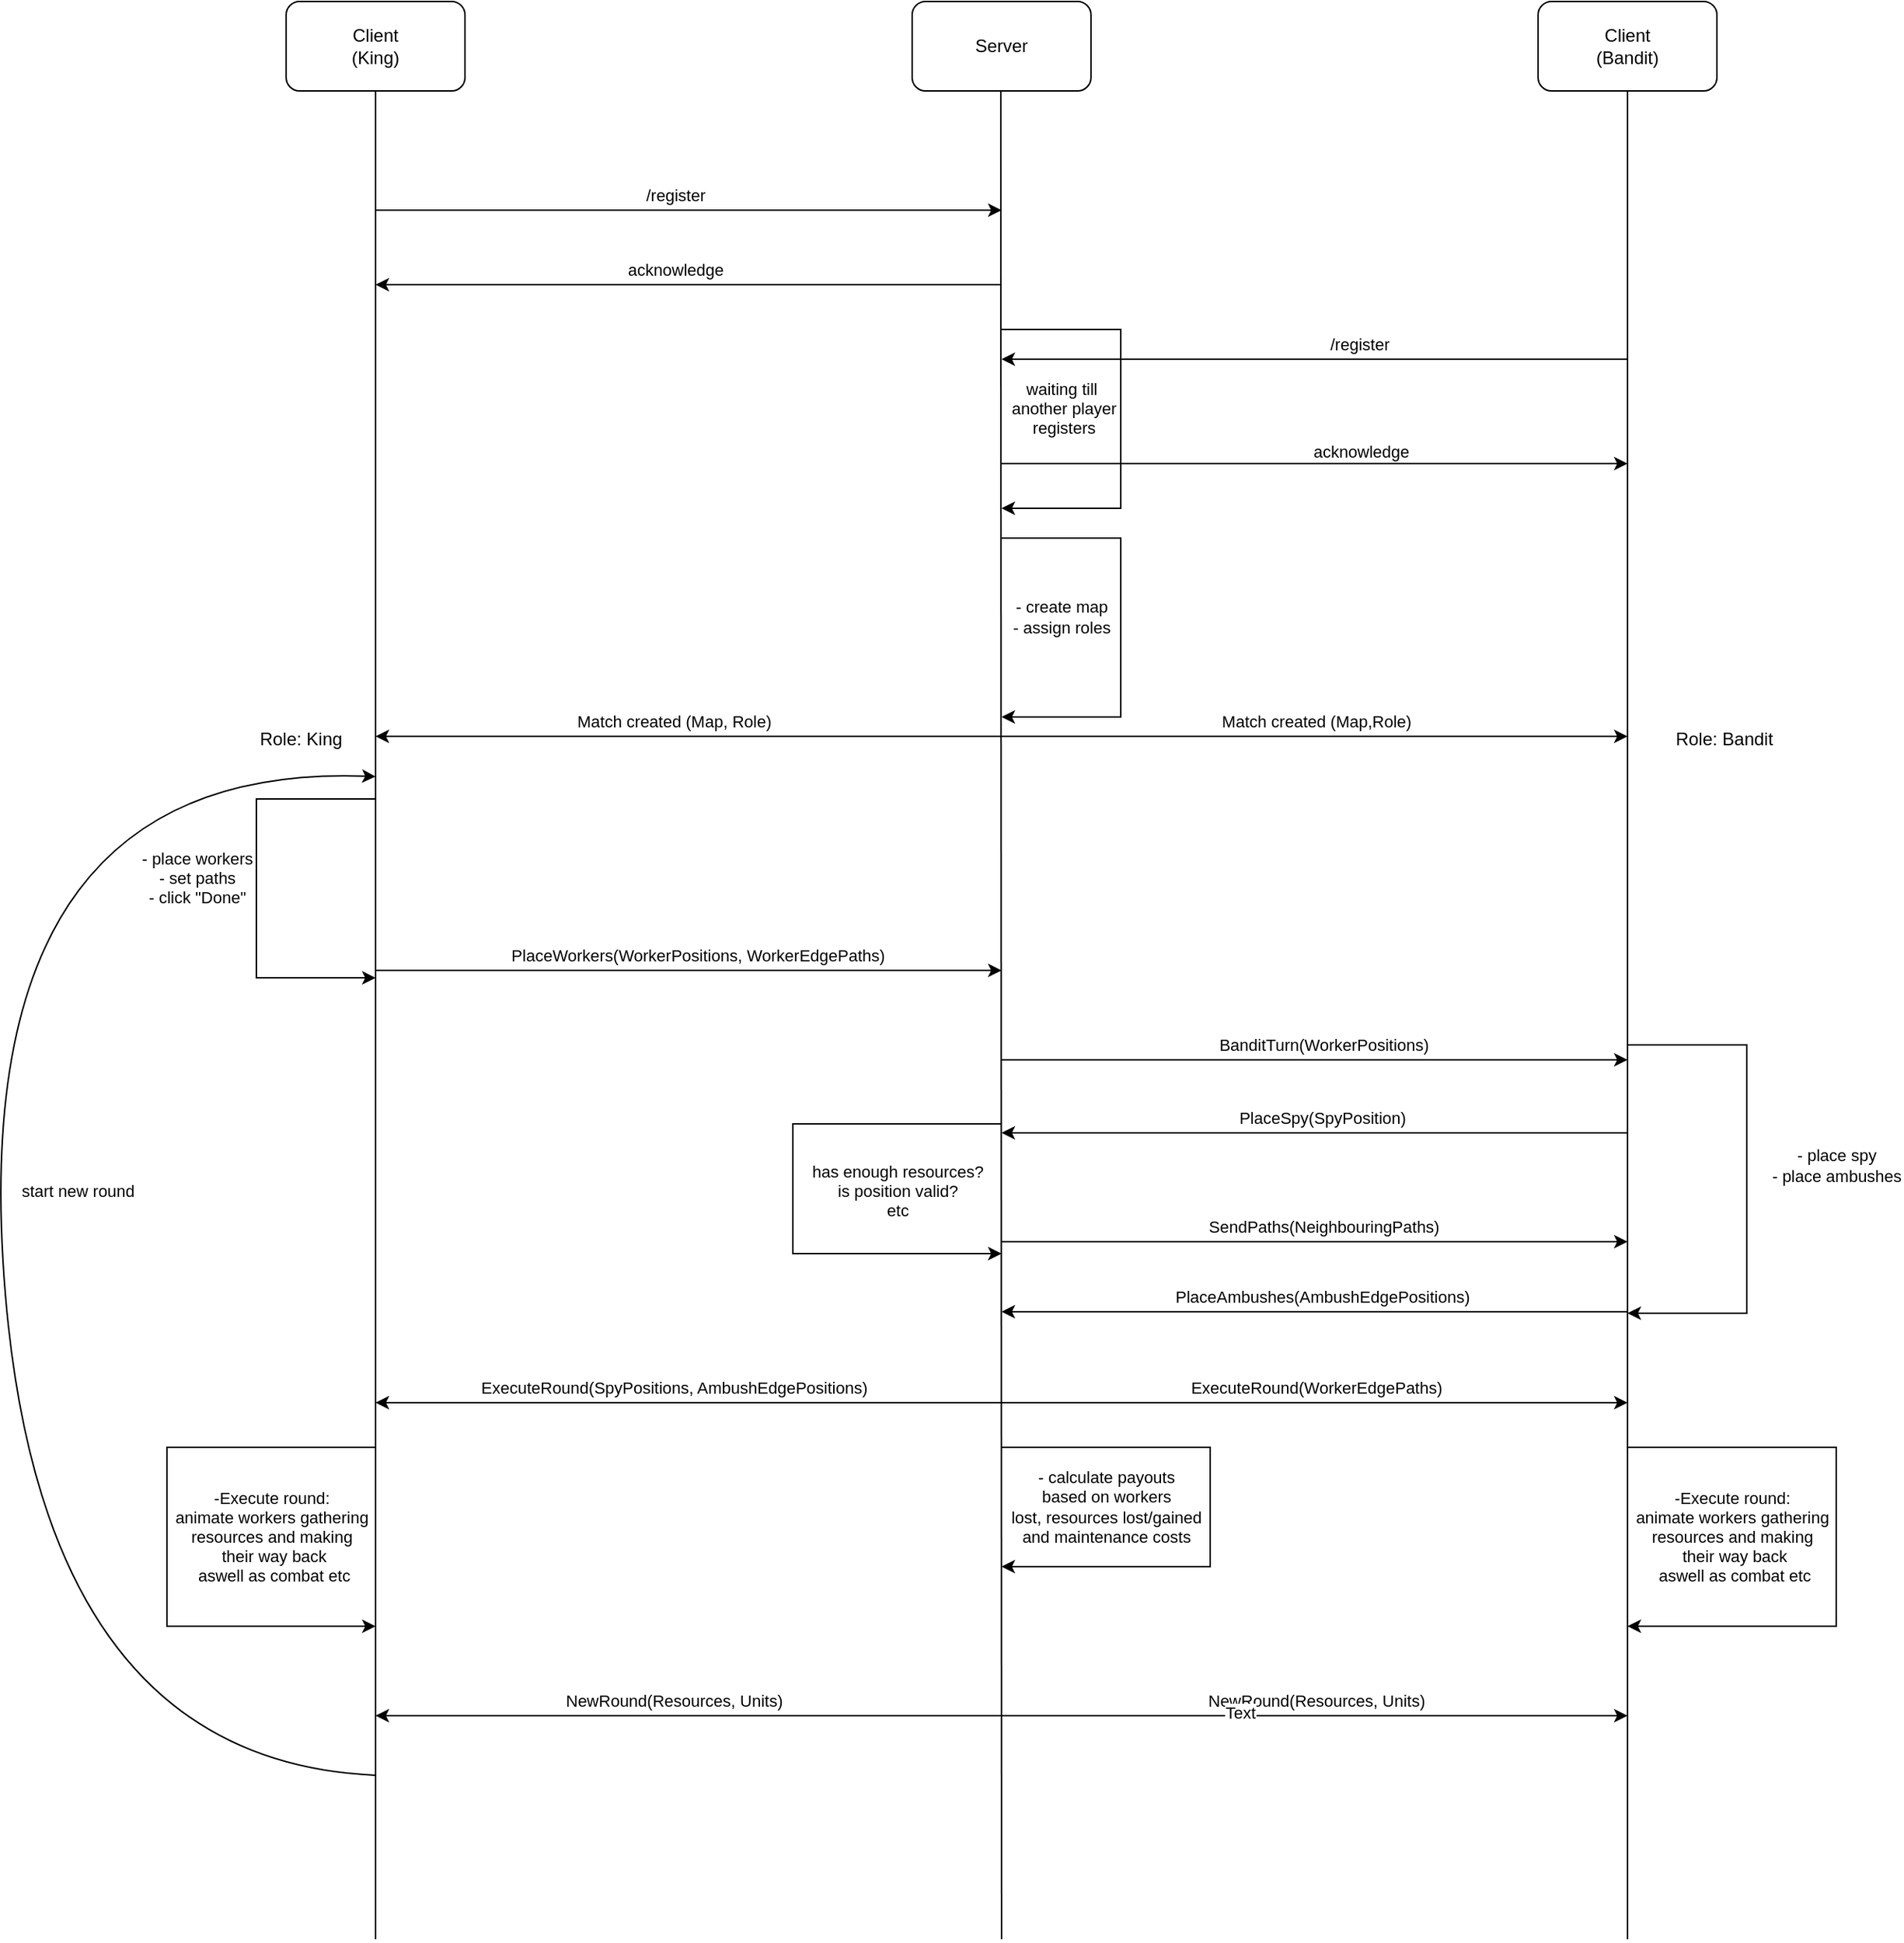 <mxfile version="27.0.9">
  <diagram name="Seite-1" id="fxx5jFOMZ01fNNVx4IpS">
    <mxGraphModel grid="1" page="1" gridSize="10" guides="1" tooltips="1" connect="1" arrows="1" fold="1" pageScale="1" pageWidth="827" pageHeight="1169" math="0" shadow="0">
      <root>
        <mxCell id="0" />
        <mxCell id="1" parent="0" />
        <mxCell id="eWgzA2gBGH-hbVQtJtuc-1" value="Client&lt;div&gt;(King)&lt;/div&gt;" style="rounded=1;whiteSpace=wrap;html=1;" vertex="1" parent="1">
          <mxGeometry x="-80" y="50" width="120" height="60" as="geometry" />
        </mxCell>
        <mxCell id="eWgzA2gBGH-hbVQtJtuc-2" value="Server" style="rounded=1;whiteSpace=wrap;html=1;" vertex="1" parent="1">
          <mxGeometry x="340" y="50" width="120" height="60" as="geometry" />
        </mxCell>
        <mxCell id="eWgzA2gBGH-hbVQtJtuc-3" value="" style="endArrow=none;html=1;rounded=0;entryX=0.5;entryY=1;entryDx=0;entryDy=0;" edge="1" parent="1" target="eWgzA2gBGH-hbVQtJtuc-1">
          <mxGeometry width="50" height="50" relative="1" as="geometry">
            <mxPoint x="-20" y="1350" as="sourcePoint" />
            <mxPoint x="190" y="180" as="targetPoint" />
          </mxGeometry>
        </mxCell>
        <mxCell id="eWgzA2gBGH-hbVQtJtuc-4" value="" style="endArrow=none;html=1;rounded=0;entryX=0.5;entryY=1;entryDx=0;entryDy=0;" edge="1" parent="1">
          <mxGeometry width="50" height="50" relative="1" as="geometry">
            <mxPoint x="400" y="1350" as="sourcePoint" />
            <mxPoint x="399.5" y="110" as="targetPoint" />
          </mxGeometry>
        </mxCell>
        <mxCell id="eWgzA2gBGH-hbVQtJtuc-5" value="" style="endArrow=classic;html=1;rounded=0;" edge="1" parent="1">
          <mxGeometry width="50" height="50" relative="1" as="geometry">
            <mxPoint x="-20" y="190" as="sourcePoint" />
            <mxPoint x="400" y="190" as="targetPoint" />
          </mxGeometry>
        </mxCell>
        <mxCell id="eWgzA2gBGH-hbVQtJtuc-6" value="/register" style="edgeLabel;html=1;align=center;verticalAlign=middle;resizable=0;points=[];" vertex="1" connectable="0" parent="eWgzA2gBGH-hbVQtJtuc-5">
          <mxGeometry x="-0.284" y="1" relative="1" as="geometry">
            <mxPoint x="50" y="-9" as="offset" />
          </mxGeometry>
        </mxCell>
        <mxCell id="eWgzA2gBGH-hbVQtJtuc-7" value="" style="endArrow=classic;html=1;rounded=0;" edge="1" parent="1">
          <mxGeometry width="50" height="50" relative="1" as="geometry">
            <mxPoint x="400" y="240" as="sourcePoint" />
            <mxPoint x="-20" y="240" as="targetPoint" />
          </mxGeometry>
        </mxCell>
        <mxCell id="eWgzA2gBGH-hbVQtJtuc-9" value="acknowledge" style="edgeLabel;html=1;align=center;verticalAlign=middle;resizable=0;points=[];" vertex="1" connectable="0" parent="eWgzA2gBGH-hbVQtJtuc-7">
          <mxGeometry x="0.098" y="-1" relative="1" as="geometry">
            <mxPoint x="11" y="-9" as="offset" />
          </mxGeometry>
        </mxCell>
        <mxCell id="eWgzA2gBGH-hbVQtJtuc-11" value="" style="endArrow=classic;html=1;rounded=0;" edge="1" parent="1">
          <mxGeometry width="50" height="50" relative="1" as="geometry">
            <mxPoint x="400" y="543" as="sourcePoint" />
            <mxPoint x="-20" y="543" as="targetPoint" />
          </mxGeometry>
        </mxCell>
        <mxCell id="eWgzA2gBGH-hbVQtJtuc-12" value="Match created (Map, Role)" style="edgeLabel;html=1;align=center;verticalAlign=middle;resizable=0;points=[];" vertex="1" connectable="0" parent="eWgzA2gBGH-hbVQtJtuc-11">
          <mxGeometry x="0.05" y="4" relative="1" as="geometry">
            <mxPoint y="-14" as="offset" />
          </mxGeometry>
        </mxCell>
        <mxCell id="eWgzA2gBGH-hbVQtJtuc-16" value="" style="endArrow=classic;html=1;rounded=0;" edge="1" parent="1">
          <mxGeometry width="50" height="50" relative="1" as="geometry">
            <mxPoint x="400" y="270" as="sourcePoint" />
            <mxPoint x="400" y="390" as="targetPoint" />
            <Array as="points">
              <mxPoint x="480" y="270" />
              <mxPoint x="480" y="390" />
            </Array>
          </mxGeometry>
        </mxCell>
        <mxCell id="eWgzA2gBGH-hbVQtJtuc-17" value="waiting till&lt;div&gt;&amp;nbsp;another player&lt;/div&gt;&lt;div&gt;&amp;nbsp;registers&lt;/div&gt;" style="edgeLabel;html=1;align=center;verticalAlign=middle;resizable=0;points=[];" vertex="1" connectable="0" parent="eWgzA2gBGH-hbVQtJtuc-16">
          <mxGeometry x="-0.077" y="2" relative="1" as="geometry">
            <mxPoint x="-42" y="4" as="offset" />
          </mxGeometry>
        </mxCell>
        <mxCell id="d10clvRr6z6SAR1OEOvQ-1" value="Client&lt;br&gt;(Bandit)" style="rounded=1;whiteSpace=wrap;html=1;" vertex="1" parent="1">
          <mxGeometry x="760" y="50" width="120" height="60" as="geometry" />
        </mxCell>
        <mxCell id="d10clvRr6z6SAR1OEOvQ-2" value="" style="endArrow=none;html=1;rounded=0;entryX=0.5;entryY=1;entryDx=0;entryDy=0;" edge="1" parent="1" target="d10clvRr6z6SAR1OEOvQ-1">
          <mxGeometry width="50" height="50" relative="1" as="geometry">
            <mxPoint x="820" y="1350" as="sourcePoint" />
            <mxPoint x="1030" y="180" as="targetPoint" />
          </mxGeometry>
        </mxCell>
        <mxCell id="d10clvRr6z6SAR1OEOvQ-3" value="" style="endArrow=classic;html=1;rounded=0;" edge="1" parent="1">
          <mxGeometry width="50" height="50" relative="1" as="geometry">
            <mxPoint x="820" y="290" as="sourcePoint" />
            <mxPoint x="400" y="290" as="targetPoint" />
          </mxGeometry>
        </mxCell>
        <mxCell id="d10clvRr6z6SAR1OEOvQ-4" value="/register" style="edgeLabel;html=1;align=center;verticalAlign=middle;resizable=0;points=[];" vertex="1" connectable="0" parent="d10clvRr6z6SAR1OEOvQ-3">
          <mxGeometry x="-0.284" y="1" relative="1" as="geometry">
            <mxPoint x="-30" y="-11" as="offset" />
          </mxGeometry>
        </mxCell>
        <mxCell id="d10clvRr6z6SAR1OEOvQ-5" value="" style="endArrow=classic;html=1;rounded=0;" edge="1" parent="1">
          <mxGeometry width="50" height="50" relative="1" as="geometry">
            <mxPoint x="400" y="360" as="sourcePoint" />
            <mxPoint x="820" y="360" as="targetPoint" />
          </mxGeometry>
        </mxCell>
        <mxCell id="d10clvRr6z6SAR1OEOvQ-6" value="acknowledge" style="edgeLabel;html=1;align=center;verticalAlign=middle;resizable=0;points=[];" vertex="1" connectable="0" parent="d10clvRr6z6SAR1OEOvQ-5">
          <mxGeometry x="0.098" y="-1" relative="1" as="geometry">
            <mxPoint x="10" y="-9" as="offset" />
          </mxGeometry>
        </mxCell>
        <mxCell id="d10clvRr6z6SAR1OEOvQ-13" value="" style="endArrow=classic;html=1;rounded=0;" edge="1" parent="1">
          <mxGeometry width="50" height="50" relative="1" as="geometry">
            <mxPoint x="400" y="543" as="sourcePoint" />
            <mxPoint x="820" y="543" as="targetPoint" />
          </mxGeometry>
        </mxCell>
        <mxCell id="d10clvRr6z6SAR1OEOvQ-14" value="Match created (Map,Role)" style="edgeLabel;html=1;align=center;verticalAlign=middle;resizable=0;points=[];" vertex="1" connectable="0" parent="d10clvRr6z6SAR1OEOvQ-13">
          <mxGeometry x="-0.094" y="-1" relative="1" as="geometry">
            <mxPoint x="20" y="-11" as="offset" />
          </mxGeometry>
        </mxCell>
        <mxCell id="d10clvRr6z6SAR1OEOvQ-16" value="" style="endArrow=classic;html=1;rounded=0;" edge="1" parent="1">
          <mxGeometry width="50" height="50" relative="1" as="geometry">
            <mxPoint x="400" y="410" as="sourcePoint" />
            <mxPoint x="400" y="530" as="targetPoint" />
            <Array as="points">
              <mxPoint x="480" y="410" />
              <mxPoint x="480" y="530" />
            </Array>
          </mxGeometry>
        </mxCell>
        <mxCell id="d10clvRr6z6SAR1OEOvQ-17" value="- create map&lt;br&gt;- assign roles" style="edgeLabel;html=1;align=center;verticalAlign=middle;resizable=0;points=[];" vertex="1" connectable="0" parent="d10clvRr6z6SAR1OEOvQ-16">
          <mxGeometry x="-0.077" y="2" relative="1" as="geometry">
            <mxPoint x="-42" y="4" as="offset" />
          </mxGeometry>
        </mxCell>
        <mxCell id="d10clvRr6z6SAR1OEOvQ-18" value="Role: King" style="text;html=1;align=center;verticalAlign=middle;whiteSpace=wrap;rounded=0;" vertex="1" parent="1">
          <mxGeometry x="-100" y="530" width="60" height="30" as="geometry" />
        </mxCell>
        <mxCell id="d10clvRr6z6SAR1OEOvQ-19" value="Role: Bandit" style="text;html=1;align=center;verticalAlign=middle;whiteSpace=wrap;rounded=0;" vertex="1" parent="1">
          <mxGeometry x="850" y="530" width="70" height="30" as="geometry" />
        </mxCell>
        <mxCell id="d10clvRr6z6SAR1OEOvQ-20" value="" style="endArrow=classic;html=1;rounded=0;" edge="1" parent="1">
          <mxGeometry width="50" height="50" relative="1" as="geometry">
            <mxPoint x="-20" y="700" as="sourcePoint" />
            <mxPoint x="400" y="700" as="targetPoint" />
          </mxGeometry>
        </mxCell>
        <mxCell id="d10clvRr6z6SAR1OEOvQ-21" value="PlaceWorkers(WorkerPositions, WorkerEdgePaths)" style="edgeLabel;html=1;align=center;verticalAlign=middle;resizable=0;points=[];" vertex="1" connectable="0" parent="d10clvRr6z6SAR1OEOvQ-20">
          <mxGeometry x="0.028" y="1" relative="1" as="geometry">
            <mxPoint y="-9" as="offset" />
          </mxGeometry>
        </mxCell>
        <mxCell id="d10clvRr6z6SAR1OEOvQ-23" value="" style="endArrow=classic;html=1;rounded=0;" edge="1" parent="1">
          <mxGeometry width="50" height="50" relative="1" as="geometry">
            <mxPoint x="-20" y="585" as="sourcePoint" />
            <mxPoint x="-20" y="705" as="targetPoint" />
            <Array as="points">
              <mxPoint x="-100" y="585" />
              <mxPoint x="-100" y="705" />
            </Array>
          </mxGeometry>
        </mxCell>
        <mxCell id="d10clvRr6z6SAR1OEOvQ-24" value="- place workers&lt;br&gt;- set paths&lt;br&gt;- click &quot;Done&quot;" style="edgeLabel;html=1;align=center;verticalAlign=middle;resizable=0;points=[];" vertex="1" connectable="0" parent="d10clvRr6z6SAR1OEOvQ-23">
          <mxGeometry x="-0.077" y="2" relative="1" as="geometry">
            <mxPoint x="-42" y="4" as="offset" />
          </mxGeometry>
        </mxCell>
        <mxCell id="d10clvRr6z6SAR1OEOvQ-25" value="" style="endArrow=classic;html=1;rounded=0;" edge="1" parent="1">
          <mxGeometry width="50" height="50" relative="1" as="geometry">
            <mxPoint x="400" y="760" as="sourcePoint" />
            <mxPoint x="820" y="760" as="targetPoint" />
          </mxGeometry>
        </mxCell>
        <mxCell id="d10clvRr6z6SAR1OEOvQ-26" value="BanditTurn(WorkerPositions)" style="edgeLabel;html=1;align=center;verticalAlign=middle;resizable=0;points=[];" vertex="1" connectable="0" parent="d10clvRr6z6SAR1OEOvQ-25">
          <mxGeometry x="0.028" y="1" relative="1" as="geometry">
            <mxPoint y="-9" as="offset" />
          </mxGeometry>
        </mxCell>
        <mxCell id="d10clvRr6z6SAR1OEOvQ-29" value="" style="endArrow=classic;html=1;rounded=0;" edge="1" parent="1">
          <mxGeometry width="50" height="50" relative="1" as="geometry">
            <mxPoint x="820" y="750" as="sourcePoint" />
            <mxPoint x="820" y="930" as="targetPoint" />
            <Array as="points">
              <mxPoint x="900" y="750" />
              <mxPoint x="900" y="930" />
            </Array>
          </mxGeometry>
        </mxCell>
        <mxCell id="d10clvRr6z6SAR1OEOvQ-30" value="- place spy&lt;br&gt;- place ambushes" style="edgeLabel;html=1;align=center;verticalAlign=middle;resizable=0;points=[];" vertex="1" connectable="0" parent="d10clvRr6z6SAR1OEOvQ-29">
          <mxGeometry x="-0.077" y="2" relative="1" as="geometry">
            <mxPoint x="58" y="4" as="offset" />
          </mxGeometry>
        </mxCell>
        <mxCell id="d10clvRr6z6SAR1OEOvQ-34" value="" style="endArrow=classic;html=1;rounded=0;" edge="1" parent="1">
          <mxGeometry width="50" height="50" relative="1" as="geometry">
            <mxPoint x="820" y="809" as="sourcePoint" />
            <mxPoint x="400" y="809" as="targetPoint" />
          </mxGeometry>
        </mxCell>
        <mxCell id="d10clvRr6z6SAR1OEOvQ-35" value="PlaceSpy(SpyPosition)" style="edgeLabel;html=1;align=center;verticalAlign=middle;resizable=0;points=[];" vertex="1" connectable="0" parent="d10clvRr6z6SAR1OEOvQ-34">
          <mxGeometry x="0.089" y="2" relative="1" as="geometry">
            <mxPoint x="23" y="-12" as="offset" />
          </mxGeometry>
        </mxCell>
        <mxCell id="d10clvRr6z6SAR1OEOvQ-36" value="" style="endArrow=classic;html=1;rounded=0;" edge="1" parent="1">
          <mxGeometry width="50" height="50" relative="1" as="geometry">
            <mxPoint x="400" y="882" as="sourcePoint" />
            <mxPoint x="820" y="882" as="targetPoint" />
          </mxGeometry>
        </mxCell>
        <mxCell id="d10clvRr6z6SAR1OEOvQ-37" value="SendPaths(NeighbouringPaths)" style="edgeLabel;html=1;align=center;verticalAlign=middle;resizable=0;points=[];" vertex="1" connectable="0" parent="d10clvRr6z6SAR1OEOvQ-36">
          <mxGeometry x="0.028" y="1" relative="1" as="geometry">
            <mxPoint y="-9" as="offset" />
          </mxGeometry>
        </mxCell>
        <mxCell id="d10clvRr6z6SAR1OEOvQ-38" value="" style="endArrow=classic;html=1;rounded=0;" edge="1" parent="1">
          <mxGeometry width="50" height="50" relative="1" as="geometry">
            <mxPoint x="820" y="929" as="sourcePoint" />
            <mxPoint x="400" y="929" as="targetPoint" />
          </mxGeometry>
        </mxCell>
        <mxCell id="d10clvRr6z6SAR1OEOvQ-39" value="PlaceAmbushes(AmbushEdgePositions)" style="edgeLabel;html=1;align=center;verticalAlign=middle;resizable=0;points=[];" vertex="1" connectable="0" parent="d10clvRr6z6SAR1OEOvQ-38">
          <mxGeometry x="0.089" y="2" relative="1" as="geometry">
            <mxPoint x="23" y="-12" as="offset" />
          </mxGeometry>
        </mxCell>
        <mxCell id="d10clvRr6z6SAR1OEOvQ-40" value="" style="endArrow=classic;html=1;rounded=0;" edge="1" parent="1">
          <mxGeometry width="50" height="50" relative="1" as="geometry">
            <mxPoint x="400" y="990" as="sourcePoint" />
            <mxPoint x="-20" y="990" as="targetPoint" />
          </mxGeometry>
        </mxCell>
        <mxCell id="d10clvRr6z6SAR1OEOvQ-41" value="ExecuteRound(SpyPositions, AmbushEdgePositions)" style="edgeLabel;html=1;align=center;verticalAlign=middle;resizable=0;points=[];" vertex="1" connectable="0" parent="d10clvRr6z6SAR1OEOvQ-40">
          <mxGeometry x="0.05" y="4" relative="1" as="geometry">
            <mxPoint y="-14" as="offset" />
          </mxGeometry>
        </mxCell>
        <mxCell id="d10clvRr6z6SAR1OEOvQ-42" value="" style="endArrow=classic;html=1;rounded=0;" edge="1" parent="1">
          <mxGeometry width="50" height="50" relative="1" as="geometry">
            <mxPoint x="400" y="990" as="sourcePoint" />
            <mxPoint x="820" y="990" as="targetPoint" />
          </mxGeometry>
        </mxCell>
        <mxCell id="d10clvRr6z6SAR1OEOvQ-43" value="ExecuteRound(WorkerEdgePaths)" style="edgeLabel;html=1;align=center;verticalAlign=middle;resizable=0;points=[];" vertex="1" connectable="0" parent="d10clvRr6z6SAR1OEOvQ-42">
          <mxGeometry x="-0.094" y="-1" relative="1" as="geometry">
            <mxPoint x="20" y="-11" as="offset" />
          </mxGeometry>
        </mxCell>
        <mxCell id="d10clvRr6z6SAR1OEOvQ-44" value="" style="endArrow=classic;html=1;rounded=0;" edge="1" parent="1">
          <mxGeometry width="50" height="50" relative="1" as="geometry">
            <mxPoint x="820" y="1020" as="sourcePoint" />
            <mxPoint x="820" y="1140" as="targetPoint" />
            <Array as="points">
              <mxPoint x="960" y="1020" />
              <mxPoint x="960" y="1140" />
            </Array>
          </mxGeometry>
        </mxCell>
        <mxCell id="d10clvRr6z6SAR1OEOvQ-46" value="-Execute round:&lt;br&gt;animate workers gathering&lt;br&gt;resources and making&lt;br&gt;&amp;nbsp;their way back&lt;br&gt;&amp;nbsp;aswell as combat etc" style="edgeLabel;html=1;align=center;verticalAlign=middle;resizable=0;points=[];" vertex="1" connectable="0" parent="d10clvRr6z6SAR1OEOvQ-44">
          <mxGeometry x="-0.105" y="-4" relative="1" as="geometry">
            <mxPoint x="-66" y="21" as="offset" />
          </mxGeometry>
        </mxCell>
        <mxCell id="d10clvRr6z6SAR1OEOvQ-47" value="" style="endArrow=classic;html=1;rounded=0;" edge="1" parent="1">
          <mxGeometry width="50" height="50" relative="1" as="geometry">
            <mxPoint x="-20" y="1020" as="sourcePoint" />
            <mxPoint x="-20" y="1140" as="targetPoint" />
            <Array as="points">
              <mxPoint x="-160" y="1020" />
              <mxPoint x="-160" y="1140" />
            </Array>
          </mxGeometry>
        </mxCell>
        <mxCell id="d10clvRr6z6SAR1OEOvQ-48" value="-Execute round:&lt;br&gt;animate workers gathering&lt;br&gt;resources and making&lt;br&gt;&amp;nbsp;their way back&lt;br&gt;&amp;nbsp;aswell as combat etc" style="edgeLabel;html=1;align=center;verticalAlign=middle;resizable=0;points=[];" vertex="1" connectable="0" parent="d10clvRr6z6SAR1OEOvQ-47">
          <mxGeometry x="-0.105" y="-4" relative="1" as="geometry">
            <mxPoint x="74" y="21" as="offset" />
          </mxGeometry>
        </mxCell>
        <mxCell id="ayWlgDOu-w2HsgTlpcCT-1" value="" style="endArrow=classic;html=1;rounded=0;" edge="1" parent="1">
          <mxGeometry width="50" height="50" relative="1" as="geometry">
            <mxPoint x="400" y="1020" as="sourcePoint" />
            <mxPoint x="400" y="1100" as="targetPoint" />
            <Array as="points">
              <mxPoint x="540" y="1020" />
              <mxPoint x="540" y="1100" />
            </Array>
          </mxGeometry>
        </mxCell>
        <mxCell id="ayWlgDOu-w2HsgTlpcCT-2" value="- calculate payouts&lt;br&gt;based on workers&lt;br&gt;lost, resources lost/gained&lt;br&gt;and maintenance costs" style="edgeLabel;html=1;align=center;verticalAlign=middle;resizable=0;points=[];" connectable="0" vertex="1" parent="ayWlgDOu-w2HsgTlpcCT-1">
          <mxGeometry x="-0.105" y="-4" relative="1" as="geometry">
            <mxPoint x="-66" y="19" as="offset" />
          </mxGeometry>
        </mxCell>
        <mxCell id="ayWlgDOu-w2HsgTlpcCT-3" value="" style="endArrow=classic;html=1;rounded=0;" edge="1" parent="1">
          <mxGeometry width="50" height="50" relative="1" as="geometry">
            <mxPoint x="400" y="1200" as="sourcePoint" />
            <mxPoint x="-20" y="1200" as="targetPoint" />
          </mxGeometry>
        </mxCell>
        <mxCell id="ayWlgDOu-w2HsgTlpcCT-4" value="NewRound(Resources, Units)" style="edgeLabel;html=1;align=center;verticalAlign=middle;resizable=0;points=[];" connectable="0" vertex="1" parent="ayWlgDOu-w2HsgTlpcCT-3">
          <mxGeometry x="0.05" y="4" relative="1" as="geometry">
            <mxPoint y="-14" as="offset" />
          </mxGeometry>
        </mxCell>
        <mxCell id="ayWlgDOu-w2HsgTlpcCT-5" value="" style="endArrow=classic;html=1;rounded=0;" edge="1" parent="1">
          <mxGeometry width="50" height="50" relative="1" as="geometry">
            <mxPoint x="400" y="1200" as="sourcePoint" />
            <mxPoint x="820" y="1200" as="targetPoint" />
          </mxGeometry>
        </mxCell>
        <mxCell id="ayWlgDOu-w2HsgTlpcCT-6" value="NewRound(Resources, Units)" style="edgeLabel;html=1;align=center;verticalAlign=middle;resizable=0;points=[];" connectable="0" vertex="1" parent="ayWlgDOu-w2HsgTlpcCT-5">
          <mxGeometry x="-0.094" y="-1" relative="1" as="geometry">
            <mxPoint x="20" y="-11" as="offset" />
          </mxGeometry>
        </mxCell>
        <mxCell id="ayWlgDOu-w2HsgTlpcCT-7" value="Text" style="edgeLabel;html=1;align=center;verticalAlign=middle;resizable=0;points=[];" connectable="0" vertex="1" parent="ayWlgDOu-w2HsgTlpcCT-5">
          <mxGeometry x="-0.238" y="2" relative="1" as="geometry">
            <mxPoint as="offset" />
          </mxGeometry>
        </mxCell>
        <mxCell id="ayWlgDOu-w2HsgTlpcCT-8" value="" style="curved=1;endArrow=classic;html=1;rounded=0;" edge="1" parent="1">
          <mxGeometry width="50" height="50" relative="1" as="geometry">
            <mxPoint x="-20" y="1240" as="sourcePoint" />
            <mxPoint x="-20" y="570" as="targetPoint" />
            <Array as="points">
              <mxPoint x="-250" y="1230" />
              <mxPoint x="-290" y="560" />
            </Array>
          </mxGeometry>
        </mxCell>
        <mxCell id="ayWlgDOu-w2HsgTlpcCT-10" value="start new round" style="edgeLabel;html=1;align=center;verticalAlign=middle;resizable=0;points=[];" connectable="0" vertex="1" parent="ayWlgDOu-w2HsgTlpcCT-8">
          <mxGeometry x="0.046" y="-6" relative="1" as="geometry">
            <mxPoint x="47" as="offset" />
          </mxGeometry>
        </mxCell>
        <mxCell id="ayWlgDOu-w2HsgTlpcCT-11" value="" style="endArrow=classic;html=1;rounded=0;" edge="1" parent="1">
          <mxGeometry width="50" height="50" relative="1" as="geometry">
            <mxPoint x="400" y="803" as="sourcePoint" />
            <mxPoint x="400" y="890" as="targetPoint" />
            <Array as="points">
              <mxPoint x="260" y="803" />
              <mxPoint x="260" y="890" />
            </Array>
          </mxGeometry>
        </mxCell>
        <mxCell id="ayWlgDOu-w2HsgTlpcCT-12" value="has enough resources?&lt;br&gt;is position valid?&lt;br&gt;etc" style="edgeLabel;html=1;align=center;verticalAlign=middle;resizable=0;points=[];" connectable="0" vertex="1" parent="ayWlgDOu-w2HsgTlpcCT-11">
          <mxGeometry x="-0.105" y="-4" relative="1" as="geometry">
            <mxPoint x="74" y="21" as="offset" />
          </mxGeometry>
        </mxCell>
      </root>
    </mxGraphModel>
  </diagram>
</mxfile>
